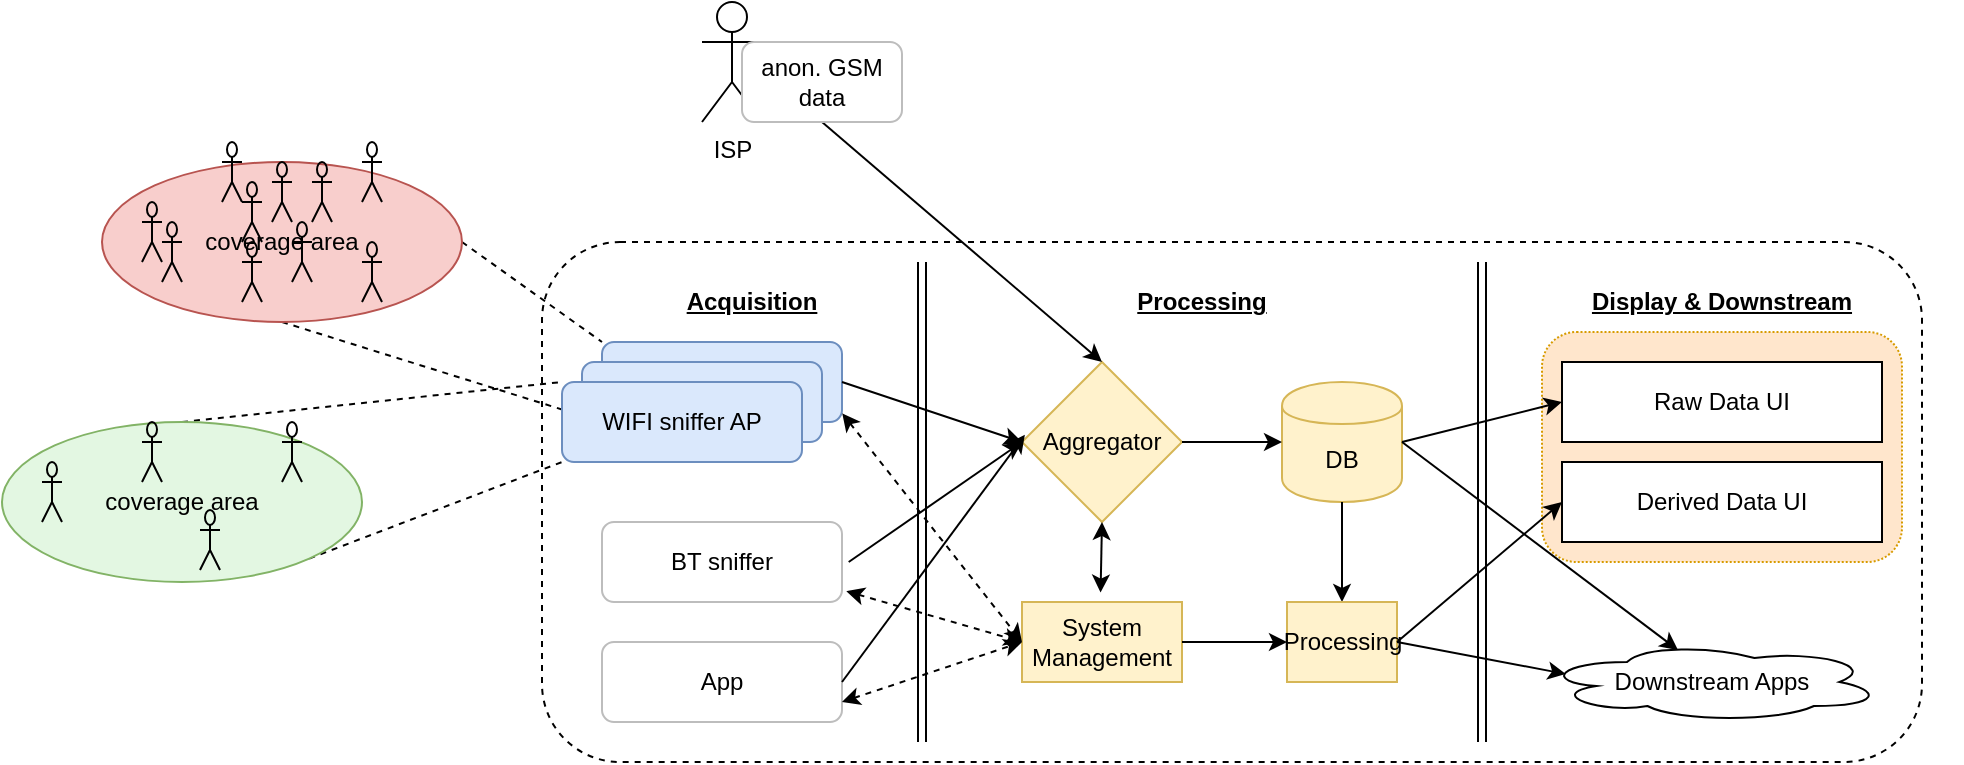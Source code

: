 <mxfile version="12.8.8" type="github">
  <diagram id="5C9XdFfTCGC1RJXX4EIV" name="Page-1">
    <mxGraphModel dx="1372" dy="503" grid="1" gridSize="10" guides="1" tooltips="1" connect="1" arrows="1" fold="1" page="1" pageScale="1" pageWidth="850" pageHeight="1100" math="0" shadow="0">
      <root>
        <mxCell id="0" />
        <mxCell id="1" parent="0" />
        <mxCell id="a-dAViJiOyDhsKy4tsEm-1" value="" style="rounded=1;whiteSpace=wrap;html=1;dashed=1;" parent="1" vertex="1">
          <mxGeometry x="210" y="270" width="690" height="260" as="geometry" />
        </mxCell>
        <mxCell id="lT0N95bP3LQVqfWPbGwU-22" value="" style="endArrow=none;dashed=1;html=1;exitX=0.5;exitY=1;exitDx=0;exitDy=0;entryX=0;entryY=1;entryDx=0;entryDy=0;" edge="1" parent="1" source="lT0N95bP3LQVqfWPbGwU-9" target="QAyvV6yLoATiYzHATPbl-3">
          <mxGeometry width="50" height="50" relative="1" as="geometry">
            <mxPoint x="120" y="390" as="sourcePoint" />
            <mxPoint x="200" y="320" as="targetPoint" />
          </mxGeometry>
        </mxCell>
        <mxCell id="QAyvV6yLoATiYzHATPbl-3" value="WIFI sniffer AP" style="rounded=1;whiteSpace=wrap;html=1;fillColor=#dae8fc;strokeColor=#6c8ebf;" parent="1" vertex="1">
          <mxGeometry x="240" y="320" width="120" height="40" as="geometry" />
        </mxCell>
        <mxCell id="lT0N95bP3LQVqfWPbGwU-1" value="" style="rounded=1;whiteSpace=wrap;html=1;dashed=1;dashPattern=1 1;fillColor=#ffe6cc;strokeColor=#d79b00;" vertex="1" parent="1">
          <mxGeometry x="710" y="315" width="180" height="115" as="geometry" />
        </mxCell>
        <mxCell id="QAyvV6yLoATiYzHATPbl-1" value="&lt;b&gt;&lt;u&gt;Processing&lt;/u&gt;&lt;/b&gt;" style="text;html=1;strokeColor=none;fillColor=none;align=center;verticalAlign=middle;whiteSpace=wrap;rounded=0;" parent="1" vertex="1">
          <mxGeometry x="400" y="290" width="280" height="20" as="geometry" />
        </mxCell>
        <mxCell id="QAyvV6yLoATiYzHATPbl-4" value="BT sniffer" style="rounded=1;whiteSpace=wrap;html=1;strokeColor=#BDBDBD;" parent="1" vertex="1">
          <mxGeometry x="240" y="410" width="120" height="40" as="geometry" />
        </mxCell>
        <mxCell id="QAyvV6yLoATiYzHATPbl-6" value="App" style="rounded=1;whiteSpace=wrap;html=1;strokeColor=#BDBDBD;" parent="1" vertex="1">
          <mxGeometry x="240" y="470" width="120" height="40" as="geometry" />
        </mxCell>
        <mxCell id="QAyvV6yLoATiYzHATPbl-7" value="" style="shape=link;html=1;" parent="1" edge="1">
          <mxGeometry width="50" height="50" relative="1" as="geometry">
            <mxPoint x="400" y="520" as="sourcePoint" />
            <mxPoint x="400" y="280" as="targetPoint" />
          </mxGeometry>
        </mxCell>
        <mxCell id="QAyvV6yLoATiYzHATPbl-8" value="&lt;b&gt;&lt;u&gt;Acquisition&lt;/u&gt;&lt;/b&gt;" style="text;html=1;strokeColor=none;fillColor=none;align=center;verticalAlign=middle;whiteSpace=wrap;rounded=0;" parent="1" vertex="1">
          <mxGeometry x="220" y="290" width="190" height="20" as="geometry" />
        </mxCell>
        <mxCell id="QAyvV6yLoATiYzHATPbl-9" value="Aggregator" style="rhombus;whiteSpace=wrap;html=1;fillColor=#fff2cc;strokeColor=#d6b656;" parent="1" vertex="1">
          <mxGeometry x="450" y="330" width="80" height="80" as="geometry" />
        </mxCell>
        <mxCell id="QAyvV6yLoATiYzHATPbl-10" value="" style="endArrow=classic;html=1;exitX=0.5;exitY=1;exitDx=0;exitDy=0;entryX=0.5;entryY=0;entryDx=0;entryDy=0;" parent="1" source="QAyvV6yLoATiYzHATPbl-5" target="QAyvV6yLoATiYzHATPbl-9" edge="1">
          <mxGeometry width="50" height="50" relative="1" as="geometry">
            <mxPoint x="360" y="420" as="sourcePoint" />
            <mxPoint x="410" y="370" as="targetPoint" />
          </mxGeometry>
        </mxCell>
        <mxCell id="QAyvV6yLoATiYzHATPbl-11" value="" style="endArrow=classic;html=1;exitX=1;exitY=0.5;exitDx=0;exitDy=0;entryX=0.018;entryY=0.455;entryDx=0;entryDy=0;entryPerimeter=0;" parent="1" source="QAyvV6yLoATiYzHATPbl-6" target="QAyvV6yLoATiYzHATPbl-9" edge="1">
          <mxGeometry width="50" height="50" relative="1" as="geometry">
            <mxPoint x="370" y="450" as="sourcePoint" />
            <mxPoint x="440" y="420" as="targetPoint" />
          </mxGeometry>
        </mxCell>
        <mxCell id="QAyvV6yLoATiYzHATPbl-12" value="" style="endArrow=classic;html=1;exitX=1.028;exitY=0.5;exitDx=0;exitDy=0;exitPerimeter=0;entryX=0;entryY=0.5;entryDx=0;entryDy=0;" parent="1" source="QAyvV6yLoATiYzHATPbl-4" target="QAyvV6yLoATiYzHATPbl-9" edge="1">
          <mxGeometry width="50" height="50" relative="1" as="geometry">
            <mxPoint x="380" y="460" as="sourcePoint" />
            <mxPoint x="450" y="420" as="targetPoint" />
          </mxGeometry>
        </mxCell>
        <mxCell id="QAyvV6yLoATiYzHATPbl-13" value="" style="endArrow=classic;html=1;exitX=1;exitY=0.5;exitDx=0;exitDy=0;entryX=0;entryY=0.5;entryDx=0;entryDy=0;" parent="1" source="QAyvV6yLoATiYzHATPbl-3" target="QAyvV6yLoATiYzHATPbl-9" edge="1">
          <mxGeometry width="50" height="50" relative="1" as="geometry">
            <mxPoint x="390" y="470" as="sourcePoint" />
            <mxPoint x="470" y="446" as="targetPoint" />
          </mxGeometry>
        </mxCell>
        <mxCell id="QAyvV6yLoATiYzHATPbl-14" value="DB" style="shape=cylinder;whiteSpace=wrap;html=1;boundedLbl=1;backgroundOutline=1;fillColor=#fff2cc;strokeColor=#d6b656;" parent="1" vertex="1">
          <mxGeometry x="580" y="340" width="60" height="60" as="geometry" />
        </mxCell>
        <mxCell id="QAyvV6yLoATiYzHATPbl-15" value="" style="endArrow=classic;html=1;entryX=0;entryY=0.5;entryDx=0;entryDy=0;exitX=1;exitY=0.5;exitDx=0;exitDy=0;" parent="1" source="QAyvV6yLoATiYzHATPbl-9" target="QAyvV6yLoATiYzHATPbl-14" edge="1">
          <mxGeometry width="50" height="50" relative="1" as="geometry">
            <mxPoint x="380" y="450" as="sourcePoint" />
            <mxPoint x="430" y="400" as="targetPoint" />
          </mxGeometry>
        </mxCell>
        <mxCell id="QAyvV6yLoATiYzHATPbl-16" value="" style="shape=link;html=1;" parent="1" edge="1">
          <mxGeometry width="50" height="50" relative="1" as="geometry">
            <mxPoint x="680" y="520" as="sourcePoint" />
            <mxPoint x="680" y="280" as="targetPoint" />
          </mxGeometry>
        </mxCell>
        <mxCell id="QAyvV6yLoATiYzHATPbl-19" value="" style="endArrow=classic;html=1;entryX=0.5;entryY=0;entryDx=0;entryDy=0;" parent="1" target="QAyvV6yLoATiYzHATPbl-21" edge="1">
          <mxGeometry width="50" height="50" relative="1" as="geometry">
            <mxPoint x="610" y="400" as="sourcePoint" />
            <mxPoint x="560" y="360" as="targetPoint" />
          </mxGeometry>
        </mxCell>
        <mxCell id="QAyvV6yLoATiYzHATPbl-20" value="System Management" style="rounded=0;whiteSpace=wrap;html=1;fillColor=#fff2cc;strokeColor=#d6b656;" parent="1" vertex="1">
          <mxGeometry x="450" y="450" width="80" height="40" as="geometry" />
        </mxCell>
        <mxCell id="QAyvV6yLoATiYzHATPbl-21" value="Processing" style="rounded=0;whiteSpace=wrap;html=1;fillColor=#fff2cc;strokeColor=#d6b656;" parent="1" vertex="1">
          <mxGeometry x="582.5" y="450" width="55" height="40" as="geometry" />
        </mxCell>
        <mxCell id="QAyvV6yLoATiYzHATPbl-23" value="Raw Data UI" style="rounded=0;whiteSpace=wrap;html=1;" parent="1" vertex="1">
          <mxGeometry x="720" y="330" width="160" height="40" as="geometry" />
        </mxCell>
        <mxCell id="QAyvV6yLoATiYzHATPbl-25" value="" style="endArrow=classic;html=1;entryX=0;entryY=0.5;entryDx=0;entryDy=0;" parent="1" target="QAyvV6yLoATiYzHATPbl-23" edge="1">
          <mxGeometry width="50" height="50" relative="1" as="geometry">
            <mxPoint x="640" y="370" as="sourcePoint" />
            <mxPoint x="760" y="300" as="targetPoint" />
          </mxGeometry>
        </mxCell>
        <mxCell id="QAyvV6yLoATiYzHATPbl-27" value="Downstream Apps" style="ellipse;shape=cloud;whiteSpace=wrap;html=1;" parent="1" vertex="1">
          <mxGeometry x="710" y="470" width="170" height="40" as="geometry" />
        </mxCell>
        <mxCell id="QAyvV6yLoATiYzHATPbl-28" value="" style="endArrow=classic;html=1;exitX=1;exitY=0.5;exitDx=0;exitDy=0;entryX=0.4;entryY=0.1;entryDx=0;entryDy=0;entryPerimeter=0;" parent="1" source="QAyvV6yLoATiYzHATPbl-14" target="QAyvV6yLoATiYzHATPbl-27" edge="1">
          <mxGeometry width="50" height="50" relative="1" as="geometry">
            <mxPoint x="710" y="350" as="sourcePoint" />
            <mxPoint x="760" y="300" as="targetPoint" />
          </mxGeometry>
        </mxCell>
        <mxCell id="QAyvV6yLoATiYzHATPbl-29" value="" style="endArrow=classic;html=1;entryX=0.07;entryY=0.4;entryDx=0;entryDy=0;entryPerimeter=0;exitX=1;exitY=0.5;exitDx=0;exitDy=0;" parent="1" source="QAyvV6yLoATiYzHATPbl-21" target="QAyvV6yLoATiYzHATPbl-27" edge="1">
          <mxGeometry width="50" height="50" relative="1" as="geometry">
            <mxPoint x="640" y="460" as="sourcePoint" />
            <mxPoint x="760" y="300" as="targetPoint" />
          </mxGeometry>
        </mxCell>
        <mxCell id="QAyvV6yLoATiYzHATPbl-30" value="&lt;b&gt;&lt;u&gt;Display &amp;amp; Downstream&lt;/u&gt;&lt;/b&gt;" style="text;html=1;strokeColor=none;fillColor=none;align=center;verticalAlign=middle;whiteSpace=wrap;rounded=0;" parent="1" vertex="1">
          <mxGeometry x="680" y="290" width="240" height="20" as="geometry" />
        </mxCell>
        <mxCell id="QAyvV6yLoATiYzHATPbl-33" value="" style="endArrow=classic;html=1;dashed=1;exitX=1.001;exitY=0.891;exitDx=0;exitDy=0;exitPerimeter=0;entryX=0;entryY=0.5;entryDx=0;entryDy=0;startArrow=classic;startFill=1;" parent="1" source="QAyvV6yLoATiYzHATPbl-3" edge="1">
          <mxGeometry width="50" height="50" relative="1" as="geometry">
            <mxPoint x="520" y="450" as="sourcePoint" />
            <mxPoint x="450" y="470" as="targetPoint" />
          </mxGeometry>
        </mxCell>
        <mxCell id="QAyvV6yLoATiYzHATPbl-34" value="" style="endArrow=classic;html=1;dashed=1;exitX=1.018;exitY=0.865;exitDx=0;exitDy=0;exitPerimeter=0;entryX=0;entryY=0.5;entryDx=0;entryDy=0;startArrow=classic;startFill=1;" parent="1" source="QAyvV6yLoATiYzHATPbl-4" edge="1">
          <mxGeometry width="50" height="50" relative="1" as="geometry">
            <mxPoint x="370.12" y="365.64" as="sourcePoint" />
            <mxPoint x="450" y="470" as="targetPoint" />
          </mxGeometry>
        </mxCell>
        <mxCell id="QAyvV6yLoATiYzHATPbl-36" value="" style="endArrow=classic;html=1;dashed=1;exitX=1;exitY=0.75;exitDx=0;exitDy=0;entryX=0;entryY=0.5;entryDx=0;entryDy=0;startArrow=classic;startFill=1;" parent="1" source="QAyvV6yLoATiYzHATPbl-6" edge="1">
          <mxGeometry width="50" height="50" relative="1" as="geometry">
            <mxPoint x="390.12" y="385.64" as="sourcePoint" />
            <mxPoint x="450" y="470" as="targetPoint" />
          </mxGeometry>
        </mxCell>
        <mxCell id="QAyvV6yLoATiYzHATPbl-37" value="Derived Data UI" style="rounded=0;whiteSpace=wrap;html=1;" parent="1" vertex="1">
          <mxGeometry x="720" y="380" width="160" height="40" as="geometry" />
        </mxCell>
        <mxCell id="QAyvV6yLoATiYzHATPbl-41" value="" style="endArrow=classic;startArrow=classic;html=1;exitX=0.5;exitY=1;exitDx=0;exitDy=0;entryX=0.491;entryY=-0.118;entryDx=0;entryDy=0;entryPerimeter=0;" parent="1" source="QAyvV6yLoATiYzHATPbl-9" target="QAyvV6yLoATiYzHATPbl-20" edge="1">
          <mxGeometry width="50" height="50" relative="1" as="geometry">
            <mxPoint x="540" y="510" as="sourcePoint" />
            <mxPoint x="490" y="440" as="targetPoint" />
          </mxGeometry>
        </mxCell>
        <mxCell id="QAyvV6yLoATiYzHATPbl-42" value="" style="endArrow=classic;html=1;entryX=0;entryY=0.5;entryDx=0;entryDy=0;exitX=1;exitY=0.5;exitDx=0;exitDy=0;" parent="1" source="QAyvV6yLoATiYzHATPbl-21" target="QAyvV6yLoATiYzHATPbl-37" edge="1">
          <mxGeometry width="50" height="50" relative="1" as="geometry">
            <mxPoint x="655" y="470" as="sourcePoint" />
            <mxPoint x="731.9" y="496" as="targetPoint" />
          </mxGeometry>
        </mxCell>
        <mxCell id="QAyvV6yLoATiYzHATPbl-44" value="" style="endArrow=classic;html=1;exitX=1;exitY=0.5;exitDx=0;exitDy=0;entryX=0;entryY=0.5;entryDx=0;entryDy=0;" parent="1" source="QAyvV6yLoATiYzHATPbl-20" target="QAyvV6yLoATiYzHATPbl-21" edge="1">
          <mxGeometry width="50" height="50" relative="1" as="geometry">
            <mxPoint x="590" y="470" as="sourcePoint" />
            <mxPoint x="640" y="420" as="targetPoint" />
          </mxGeometry>
        </mxCell>
        <mxCell id="QAyvV6yLoATiYzHATPbl-46" value="" style="endArrow=none;dashed=1;html=1;entryX=0;entryY=0;entryDx=0;entryDy=0;exitX=0.5;exitY=0;exitDx=0;exitDy=0;" parent="1" source="QAyvV6yLoATiYzHATPbl-45" target="lT0N95bP3LQVqfWPbGwU-3" edge="1">
          <mxGeometry width="50" height="50" relative="1" as="geometry">
            <mxPoint x="170" y="340" as="sourcePoint" />
            <mxPoint x="220" y="290" as="targetPoint" />
          </mxGeometry>
        </mxCell>
        <mxCell id="QAyvV6yLoATiYzHATPbl-47" value="" style="endArrow=none;dashed=1;html=1;entryX=0;entryY=1;entryDx=0;entryDy=0;exitX=1;exitY=1;exitDx=0;exitDy=0;" parent="1" source="QAyvV6yLoATiYzHATPbl-45" target="lT0N95bP3LQVqfWPbGwU-3" edge="1">
          <mxGeometry width="50" height="50" relative="1" as="geometry">
            <mxPoint x="110" y="350" as="sourcePoint" />
            <mxPoint x="250.0" y="330" as="targetPoint" />
          </mxGeometry>
        </mxCell>
        <mxCell id="lT0N95bP3LQVqfWPbGwU-2" value="WIFI sniffer AP" style="rounded=1;whiteSpace=wrap;html=1;fillColor=#dae8fc;strokeColor=#6c8ebf;" vertex="1" parent="1">
          <mxGeometry x="230" y="330" width="120" height="40" as="geometry" />
        </mxCell>
        <mxCell id="lT0N95bP3LQVqfWPbGwU-3" value="WIFI sniffer AP" style="rounded=1;whiteSpace=wrap;html=1;fillColor=#dae8fc;strokeColor=#6c8ebf;" vertex="1" parent="1">
          <mxGeometry x="220" y="340" width="120" height="40" as="geometry" />
        </mxCell>
        <mxCell id="lT0N95bP3LQVqfWPbGwU-5" value="" style="group" vertex="1" connectable="0" parent="1">
          <mxGeometry x="290" y="150" width="100" height="60" as="geometry" />
        </mxCell>
        <mxCell id="lT0N95bP3LQVqfWPbGwU-4" value="ISP" style="shape=umlActor;verticalLabelPosition=bottom;labelBackgroundColor=#ffffff;verticalAlign=top;html=1;outlineConnect=0;" vertex="1" parent="lT0N95bP3LQVqfWPbGwU-5">
          <mxGeometry width="30" height="60" as="geometry" />
        </mxCell>
        <mxCell id="QAyvV6yLoATiYzHATPbl-5" value="anon. GSM data" style="rounded=1;whiteSpace=wrap;html=1;strokeColor=#BDBDBD;" parent="lT0N95bP3LQVqfWPbGwU-5" vertex="1">
          <mxGeometry x="20" y="20" width="80" height="40" as="geometry" />
        </mxCell>
        <mxCell id="lT0N95bP3LQVqfWPbGwU-7" value="" style="group" vertex="1" connectable="0" parent="1">
          <mxGeometry x="-60" y="350" width="180" height="90" as="geometry" />
        </mxCell>
        <mxCell id="QAyvV6yLoATiYzHATPbl-45" value="coverage area" style="ellipse;whiteSpace=wrap;html=1;strokeColor=#82b366;fillColor=#E3F7E2;" parent="lT0N95bP3LQVqfWPbGwU-7" vertex="1">
          <mxGeometry y="10" width="180" height="80" as="geometry" />
        </mxCell>
        <mxCell id="QAyvV6yLoATiYzHATPbl-48" value="" style="shape=umlActor;verticalLabelPosition=bottom;labelBackgroundColor=#ffffff;verticalAlign=top;html=1;outlineConnect=0;strokeColor=#000000;fillColor=none;" parent="lT0N95bP3LQVqfWPbGwU-7" vertex="1">
          <mxGeometry x="20" y="30" width="10" height="30" as="geometry" />
        </mxCell>
        <mxCell id="QAyvV6yLoATiYzHATPbl-50" value="" style="shape=umlActor;verticalLabelPosition=bottom;labelBackgroundColor=#ffffff;verticalAlign=top;html=1;outlineConnect=0;strokeColor=#000000;fillColor=none;" parent="lT0N95bP3LQVqfWPbGwU-7" vertex="1">
          <mxGeometry x="140" y="10" width="10" height="30" as="geometry" />
        </mxCell>
        <mxCell id="QAyvV6yLoATiYzHATPbl-51" value="" style="shape=umlActor;verticalLabelPosition=bottom;labelBackgroundColor=#ffffff;verticalAlign=top;html=1;outlineConnect=0;strokeColor=#000000;fillColor=none;" parent="lT0N95bP3LQVqfWPbGwU-7" vertex="1">
          <mxGeometry x="70" y="10" width="10" height="30" as="geometry" />
        </mxCell>
        <mxCell id="QAyvV6yLoATiYzHATPbl-52" value="" style="shape=umlActor;verticalLabelPosition=bottom;labelBackgroundColor=#ffffff;verticalAlign=top;html=1;outlineConnect=0;strokeColor=#000000;fillColor=none;" parent="lT0N95bP3LQVqfWPbGwU-7" vertex="1">
          <mxGeometry x="99" y="54" width="10" height="30" as="geometry" />
        </mxCell>
        <mxCell id="lT0N95bP3LQVqfWPbGwU-21" value="" style="endArrow=none;dashed=1;html=1;entryX=0;entryY=0;entryDx=0;entryDy=0;exitX=1;exitY=0.5;exitDx=0;exitDy=0;" edge="1" parent="1" source="lT0N95bP3LQVqfWPbGwU-9" target="QAyvV6yLoATiYzHATPbl-3">
          <mxGeometry width="50" height="50" relative="1" as="geometry">
            <mxPoint x="110" y="380" as="sourcePoint" />
            <mxPoint x="230" y="350" as="targetPoint" />
          </mxGeometry>
        </mxCell>
        <mxCell id="lT0N95bP3LQVqfWPbGwU-23" value="" style="group" vertex="1" connectable="0" parent="1">
          <mxGeometry x="-10" y="220" width="180" height="90" as="geometry" />
        </mxCell>
        <mxCell id="lT0N95bP3LQVqfWPbGwU-9" value="coverage area" style="ellipse;whiteSpace=wrap;html=1;strokeColor=#b85450;fillColor=#f8cecc;" vertex="1" parent="lT0N95bP3LQVqfWPbGwU-23">
          <mxGeometry y="10" width="180" height="80" as="geometry" />
        </mxCell>
        <mxCell id="lT0N95bP3LQVqfWPbGwU-10" value="" style="shape=umlActor;verticalLabelPosition=bottom;labelBackgroundColor=#ffffff;verticalAlign=top;html=1;outlineConnect=0;strokeColor=#000000;fillColor=none;" vertex="1" parent="lT0N95bP3LQVqfWPbGwU-23">
          <mxGeometry x="20" y="30" width="10" height="30" as="geometry" />
        </mxCell>
        <mxCell id="lT0N95bP3LQVqfWPbGwU-11" value="" style="shape=umlActor;verticalLabelPosition=bottom;labelBackgroundColor=#ffffff;verticalAlign=top;html=1;outlineConnect=0;strokeColor=#000000;fillColor=none;" vertex="1" parent="lT0N95bP3LQVqfWPbGwU-23">
          <mxGeometry x="30" y="40" width="10" height="30" as="geometry" />
        </mxCell>
        <mxCell id="lT0N95bP3LQVqfWPbGwU-12" value="" style="shape=umlActor;verticalLabelPosition=bottom;labelBackgroundColor=#ffffff;verticalAlign=top;html=1;outlineConnect=0;strokeColor=#000000;fillColor=none;" vertex="1" parent="lT0N95bP3LQVqfWPbGwU-23">
          <mxGeometry x="60" width="10" height="30" as="geometry" />
        </mxCell>
        <mxCell id="lT0N95bP3LQVqfWPbGwU-13" value="" style="shape=umlActor;verticalLabelPosition=bottom;labelBackgroundColor=#ffffff;verticalAlign=top;html=1;outlineConnect=0;strokeColor=#000000;fillColor=none;" vertex="1" parent="lT0N95bP3LQVqfWPbGwU-23">
          <mxGeometry x="95" y="40" width="10" height="30" as="geometry" />
        </mxCell>
        <mxCell id="lT0N95bP3LQVqfWPbGwU-14" value="" style="shape=umlActor;verticalLabelPosition=bottom;labelBackgroundColor=#ffffff;verticalAlign=top;html=1;outlineConnect=0;strokeColor=#000000;fillColor=none;" vertex="1" parent="lT0N95bP3LQVqfWPbGwU-23">
          <mxGeometry x="85" y="10" width="10" height="30" as="geometry" />
        </mxCell>
        <mxCell id="lT0N95bP3LQVqfWPbGwU-15" value="" style="shape=umlActor;verticalLabelPosition=bottom;labelBackgroundColor=#ffffff;verticalAlign=top;html=1;outlineConnect=0;strokeColor=#000000;fillColor=none;" vertex="1" parent="lT0N95bP3LQVqfWPbGwU-23">
          <mxGeometry x="70" y="50" width="10" height="30" as="geometry" />
        </mxCell>
        <mxCell id="lT0N95bP3LQVqfWPbGwU-16" value="" style="shape=umlActor;verticalLabelPosition=bottom;labelBackgroundColor=#ffffff;verticalAlign=top;html=1;outlineConnect=0;strokeColor=#000000;fillColor=none;" vertex="1" parent="lT0N95bP3LQVqfWPbGwU-23">
          <mxGeometry x="130" width="10" height="30" as="geometry" />
        </mxCell>
        <mxCell id="lT0N95bP3LQVqfWPbGwU-17" value="" style="shape=umlActor;verticalLabelPosition=bottom;labelBackgroundColor=#ffffff;verticalAlign=top;html=1;outlineConnect=0;strokeColor=#000000;fillColor=none;" vertex="1" parent="lT0N95bP3LQVqfWPbGwU-23">
          <mxGeometry x="130" y="50" width="10" height="30" as="geometry" />
        </mxCell>
        <mxCell id="lT0N95bP3LQVqfWPbGwU-18" value="" style="shape=umlActor;verticalLabelPosition=bottom;labelBackgroundColor=#ffffff;verticalAlign=top;html=1;outlineConnect=0;strokeColor=#000000;fillColor=none;" vertex="1" parent="lT0N95bP3LQVqfWPbGwU-23">
          <mxGeometry x="70" y="20" width="10" height="30" as="geometry" />
        </mxCell>
        <mxCell id="lT0N95bP3LQVqfWPbGwU-19" value="" style="shape=umlActor;verticalLabelPosition=bottom;labelBackgroundColor=#ffffff;verticalAlign=top;html=1;outlineConnect=0;strokeColor=#000000;fillColor=none;" vertex="1" parent="lT0N95bP3LQVqfWPbGwU-23">
          <mxGeometry x="105" y="10" width="10" height="30" as="geometry" />
        </mxCell>
      </root>
    </mxGraphModel>
  </diagram>
</mxfile>
